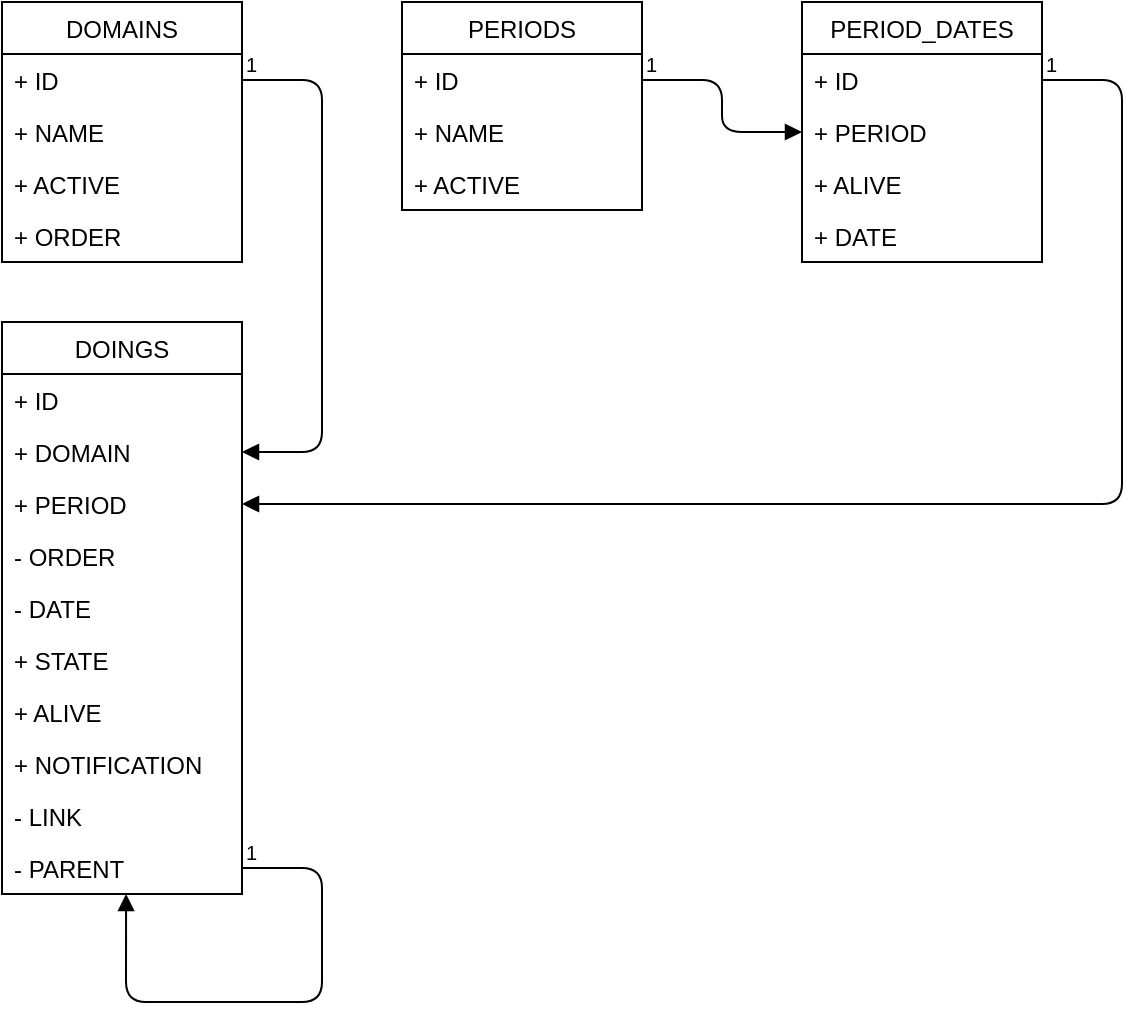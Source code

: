 <mxfile version="12.7.1" type="device"><diagram name="Page-1" id="a7904f86-f2b4-8e86-fa97-74104820619b"><mxGraphModel dx="1422" dy="745" grid="1" gridSize="10" guides="1" tooltips="1" connect="1" arrows="1" fold="1" page="1" pageScale="1" pageWidth="1100" pageHeight="850" background="#ffffff" math="0" shadow="0"><root><mxCell id="0"/><mxCell id="1" parent="0"/><mxCell id="yOLZbFFprLr7ZCZRkOHG-9" value="DOMAINS" style="swimlane;fontStyle=0;childLayout=stackLayout;horizontal=1;startSize=26;fillColor=none;horizontalStack=0;resizeParent=1;resizeParentMax=0;resizeLast=0;collapsible=1;marginBottom=0;" vertex="1" parent="1"><mxGeometry x="40" y="120" width="120" height="130" as="geometry"><mxRectangle x="380" y="300" width="90" height="26" as="alternateBounds"/></mxGeometry></mxCell><mxCell id="yOLZbFFprLr7ZCZRkOHG-10" value="+ ID" style="text;strokeColor=none;fillColor=none;align=left;verticalAlign=top;spacingLeft=4;spacingRight=4;overflow=hidden;rotatable=0;points=[[0,0.5],[1,0.5]];portConstraint=eastwest;" vertex="1" parent="yOLZbFFprLr7ZCZRkOHG-9"><mxGeometry y="26" width="120" height="26" as="geometry"/></mxCell><mxCell id="yOLZbFFprLr7ZCZRkOHG-11" value="+ NAME" style="text;strokeColor=none;fillColor=none;align=left;verticalAlign=top;spacingLeft=4;spacingRight=4;overflow=hidden;rotatable=0;points=[[0,0.5],[1,0.5]];portConstraint=eastwest;" vertex="1" parent="yOLZbFFprLr7ZCZRkOHG-9"><mxGeometry y="52" width="120" height="26" as="geometry"/></mxCell><mxCell id="yOLZbFFprLr7ZCZRkOHG-14" value="+ ACTIVE" style="text;strokeColor=none;fillColor=none;align=left;verticalAlign=top;spacingLeft=4;spacingRight=4;overflow=hidden;rotatable=0;points=[[0,0.5],[1,0.5]];portConstraint=eastwest;" vertex="1" parent="yOLZbFFprLr7ZCZRkOHG-9"><mxGeometry y="78" width="120" height="26" as="geometry"/></mxCell><mxCell id="yOLZbFFprLr7ZCZRkOHG-12" value="+ ORDER" style="text;strokeColor=none;fillColor=none;align=left;verticalAlign=top;spacingLeft=4;spacingRight=4;overflow=hidden;rotatable=0;points=[[0,0.5],[1,0.5]];portConstraint=eastwest;" vertex="1" parent="yOLZbFFprLr7ZCZRkOHG-9"><mxGeometry y="104" width="120" height="26" as="geometry"/></mxCell><mxCell id="yOLZbFFprLr7ZCZRkOHG-15" value="PERIODS" style="swimlane;fontStyle=0;childLayout=stackLayout;horizontal=1;startSize=26;fillColor=none;horizontalStack=0;resizeParent=1;resizeParentMax=0;resizeLast=0;collapsible=1;marginBottom=0;" vertex="1" parent="1"><mxGeometry x="240" y="120" width="120" height="104" as="geometry"><mxRectangle x="380" y="300" width="90" height="26" as="alternateBounds"/></mxGeometry></mxCell><mxCell id="yOLZbFFprLr7ZCZRkOHG-16" value="+ ID" style="text;strokeColor=none;fillColor=none;align=left;verticalAlign=top;spacingLeft=4;spacingRight=4;overflow=hidden;rotatable=0;points=[[0,0.5],[1,0.5]];portConstraint=eastwest;" vertex="1" parent="yOLZbFFprLr7ZCZRkOHG-15"><mxGeometry y="26" width="120" height="26" as="geometry"/></mxCell><mxCell id="yOLZbFFprLr7ZCZRkOHG-17" value="+ NAME" style="text;strokeColor=none;fillColor=none;align=left;verticalAlign=top;spacingLeft=4;spacingRight=4;overflow=hidden;rotatable=0;points=[[0,0.5],[1,0.5]];portConstraint=eastwest;" vertex="1" parent="yOLZbFFprLr7ZCZRkOHG-15"><mxGeometry y="52" width="120" height="26" as="geometry"/></mxCell><mxCell id="yOLZbFFprLr7ZCZRkOHG-18" value="+ ACTIVE" style="text;strokeColor=none;fillColor=none;align=left;verticalAlign=top;spacingLeft=4;spacingRight=4;overflow=hidden;rotatable=0;points=[[0,0.5],[1,0.5]];portConstraint=eastwest;" vertex="1" parent="yOLZbFFprLr7ZCZRkOHG-15"><mxGeometry y="78" width="120" height="26" as="geometry"/></mxCell><mxCell id="yOLZbFFprLr7ZCZRkOHG-20" value="DOINGS" style="swimlane;fontStyle=0;childLayout=stackLayout;horizontal=1;startSize=26;fillColor=none;horizontalStack=0;resizeParent=1;resizeParentMax=0;resizeLast=0;collapsible=1;marginBottom=0;" vertex="1" parent="1"><mxGeometry x="40" y="280" width="120" height="286" as="geometry"><mxRectangle x="380" y="300" width="90" height="26" as="alternateBounds"/></mxGeometry></mxCell><mxCell id="yOLZbFFprLr7ZCZRkOHG-21" value="+ ID" style="text;strokeColor=none;fillColor=none;align=left;verticalAlign=top;spacingLeft=4;spacingRight=4;overflow=hidden;rotatable=0;points=[[0,0.5],[1,0.5]];portConstraint=eastwest;" vertex="1" parent="yOLZbFFprLr7ZCZRkOHG-20"><mxGeometry y="26" width="120" height="26" as="geometry"/></mxCell><mxCell id="yOLZbFFprLr7ZCZRkOHG-22" value="+ DOMAIN" style="text;strokeColor=none;fillColor=none;align=left;verticalAlign=top;spacingLeft=4;spacingRight=4;overflow=hidden;rotatable=0;points=[[0,0.5],[1,0.5]];portConstraint=eastwest;" vertex="1" parent="yOLZbFFprLr7ZCZRkOHG-20"><mxGeometry y="52" width="120" height="26" as="geometry"/></mxCell><mxCell id="yOLZbFFprLr7ZCZRkOHG-23" value="+ PERIOD" style="text;strokeColor=none;fillColor=none;align=left;verticalAlign=top;spacingLeft=4;spacingRight=4;overflow=hidden;rotatable=0;points=[[0,0.5],[1,0.5]];portConstraint=eastwest;" vertex="1" parent="yOLZbFFprLr7ZCZRkOHG-20"><mxGeometry y="78" width="120" height="26" as="geometry"/></mxCell><mxCell id="yOLZbFFprLr7ZCZRkOHG-24" value="- ORDER" style="text;strokeColor=none;fillColor=none;align=left;verticalAlign=top;spacingLeft=4;spacingRight=4;overflow=hidden;rotatable=0;points=[[0,0.5],[1,0.5]];portConstraint=eastwest;" vertex="1" parent="yOLZbFFprLr7ZCZRkOHG-20"><mxGeometry y="104" width="120" height="26" as="geometry"/></mxCell><mxCell id="yOLZbFFprLr7ZCZRkOHG-25" value="- DATE" style="text;strokeColor=none;fillColor=none;align=left;verticalAlign=top;spacingLeft=4;spacingRight=4;overflow=hidden;rotatable=0;points=[[0,0.5],[1,0.5]];portConstraint=eastwest;" vertex="1" parent="yOLZbFFprLr7ZCZRkOHG-20"><mxGeometry y="130" width="120" height="26" as="geometry"/></mxCell><mxCell id="yOLZbFFprLr7ZCZRkOHG-26" value="+ STATE" style="text;strokeColor=none;fillColor=none;align=left;verticalAlign=top;spacingLeft=4;spacingRight=4;overflow=hidden;rotatable=0;points=[[0,0.5],[1,0.5]];portConstraint=eastwest;" vertex="1" parent="yOLZbFFprLr7ZCZRkOHG-20"><mxGeometry y="156" width="120" height="26" as="geometry"/></mxCell><mxCell id="yOLZbFFprLr7ZCZRkOHG-27" value="+ ALIVE" style="text;strokeColor=none;fillColor=none;align=left;verticalAlign=top;spacingLeft=4;spacingRight=4;overflow=hidden;rotatable=0;points=[[0,0.5],[1,0.5]];portConstraint=eastwest;" vertex="1" parent="yOLZbFFprLr7ZCZRkOHG-20"><mxGeometry y="182" width="120" height="26" as="geometry"/></mxCell><mxCell id="yOLZbFFprLr7ZCZRkOHG-32" value="+ NOTIFICATION" style="text;strokeColor=none;fillColor=none;align=left;verticalAlign=top;spacingLeft=4;spacingRight=4;overflow=hidden;rotatable=0;points=[[0,0.5],[1,0.5]];portConstraint=eastwest;" vertex="1" parent="yOLZbFFprLr7ZCZRkOHG-20"><mxGeometry y="208" width="120" height="26" as="geometry"/></mxCell><mxCell id="yOLZbFFprLr7ZCZRkOHG-43" value="- LINK" style="text;strokeColor=none;fillColor=none;align=left;verticalAlign=top;spacingLeft=4;spacingRight=4;overflow=hidden;rotatable=0;points=[[0,0.5],[1,0.5]];portConstraint=eastwest;" vertex="1" parent="yOLZbFFprLr7ZCZRkOHG-20"><mxGeometry y="234" width="120" height="26" as="geometry"/></mxCell><mxCell id="yOLZbFFprLr7ZCZRkOHG-33" value="- PARENT" style="text;strokeColor=none;fillColor=none;align=left;verticalAlign=top;spacingLeft=4;spacingRight=4;overflow=hidden;rotatable=0;points=[[0,0.5],[1,0.5]];portConstraint=eastwest;" vertex="1" parent="yOLZbFFprLr7ZCZRkOHG-20"><mxGeometry y="260" width="120" height="26" as="geometry"/></mxCell><mxCell id="yOLZbFFprLr7ZCZRkOHG-34" value="" style="endArrow=block;endFill=1;html=1;edgeStyle=orthogonalEdgeStyle;align=left;verticalAlign=top;entryX=0.517;entryY=1;entryDx=0;entryDy=0;exitX=1;exitY=0.5;exitDx=0;exitDy=0;entryPerimeter=0;" edge="1" parent="yOLZbFFprLr7ZCZRkOHG-20" source="yOLZbFFprLr7ZCZRkOHG-33" target="yOLZbFFprLr7ZCZRkOHG-33"><mxGeometry x="-1" relative="1" as="geometry"><mxPoint x="330" y="-111" as="sourcePoint"/><mxPoint x="130" y="101" as="targetPoint"/><Array as="points"><mxPoint x="160" y="273"/><mxPoint x="160" y="340"/><mxPoint x="62" y="340"/></Array></mxGeometry></mxCell><mxCell id="yOLZbFFprLr7ZCZRkOHG-35" value="1" style="resizable=0;html=1;align=left;verticalAlign=bottom;labelBackgroundColor=#ffffff;fontSize=10;" connectable="0" vertex="1" parent="yOLZbFFprLr7ZCZRkOHG-34"><mxGeometry x="-1" relative="1" as="geometry"/></mxCell><mxCell id="yOLZbFFprLr7ZCZRkOHG-28" value="" style="endArrow=block;endFill=1;html=1;edgeStyle=orthogonalEdgeStyle;align=left;verticalAlign=top;entryX=1;entryY=0.5;entryDx=0;entryDy=0;exitX=1;exitY=0.5;exitDx=0;exitDy=0;" edge="1" parent="1" source="yOLZbFFprLr7ZCZRkOHG-10" target="yOLZbFFprLr7ZCZRkOHG-22"><mxGeometry x="-1" relative="1" as="geometry"><mxPoint x="300" y="410" as="sourcePoint"/><mxPoint x="460" y="410" as="targetPoint"/><Array as="points"><mxPoint x="200" y="159"/></Array></mxGeometry></mxCell><mxCell id="yOLZbFFprLr7ZCZRkOHG-29" value="1" style="resizable=0;html=1;align=left;verticalAlign=bottom;labelBackgroundColor=#ffffff;fontSize=10;" connectable="0" vertex="1" parent="yOLZbFFprLr7ZCZRkOHG-28"><mxGeometry x="-1" relative="1" as="geometry"/></mxCell><mxCell id="yOLZbFFprLr7ZCZRkOHG-30" value="" style="endArrow=block;endFill=1;html=1;edgeStyle=orthogonalEdgeStyle;align=left;verticalAlign=top;entryX=0;entryY=0.5;entryDx=0;entryDy=0;exitX=1;exitY=0.5;exitDx=0;exitDy=0;" edge="1" parent="1" source="yOLZbFFprLr7ZCZRkOHG-16" target="yOLZbFFprLr7ZCZRkOHG-38"><mxGeometry x="-1" relative="1" as="geometry"><mxPoint x="170" y="169" as="sourcePoint"/><mxPoint x="200" y="415" as="targetPoint"/><Array as="points"><mxPoint x="400" y="159"/><mxPoint x="400" y="185"/></Array></mxGeometry></mxCell><mxCell id="yOLZbFFprLr7ZCZRkOHG-31" value="1" style="resizable=0;html=1;align=left;verticalAlign=bottom;labelBackgroundColor=#ffffff;fontSize=10;" connectable="0" vertex="1" parent="yOLZbFFprLr7ZCZRkOHG-30"><mxGeometry x="-1" relative="1" as="geometry"/></mxCell><mxCell id="yOLZbFFprLr7ZCZRkOHG-36" value="PERIOD_DATES" style="swimlane;fontStyle=0;childLayout=stackLayout;horizontal=1;startSize=26;fillColor=none;horizontalStack=0;resizeParent=1;resizeParentMax=0;resizeLast=0;collapsible=1;marginBottom=0;" vertex="1" parent="1"><mxGeometry x="440" y="120" width="120" height="130" as="geometry"><mxRectangle x="380" y="300" width="90" height="26" as="alternateBounds"/></mxGeometry></mxCell><mxCell id="yOLZbFFprLr7ZCZRkOHG-37" value="+ ID" style="text;strokeColor=none;fillColor=none;align=left;verticalAlign=top;spacingLeft=4;spacingRight=4;overflow=hidden;rotatable=0;points=[[0,0.5],[1,0.5]];portConstraint=eastwest;" vertex="1" parent="yOLZbFFprLr7ZCZRkOHG-36"><mxGeometry y="26" width="120" height="26" as="geometry"/></mxCell><mxCell id="yOLZbFFprLr7ZCZRkOHG-38" value="+ PERIOD" style="text;strokeColor=none;fillColor=none;align=left;verticalAlign=top;spacingLeft=4;spacingRight=4;overflow=hidden;rotatable=0;points=[[0,0.5],[1,0.5]];portConstraint=eastwest;" vertex="1" parent="yOLZbFFprLr7ZCZRkOHG-36"><mxGeometry y="52" width="120" height="26" as="geometry"/></mxCell><mxCell id="yOLZbFFprLr7ZCZRkOHG-39" value="+ ALIVE" style="text;strokeColor=none;fillColor=none;align=left;verticalAlign=top;spacingLeft=4;spacingRight=4;overflow=hidden;rotatable=0;points=[[0,0.5],[1,0.5]];portConstraint=eastwest;" vertex="1" parent="yOLZbFFprLr7ZCZRkOHG-36"><mxGeometry y="78" width="120" height="26" as="geometry"/></mxCell><mxCell id="yOLZbFFprLr7ZCZRkOHG-42" value="+ DATE" style="text;strokeColor=none;fillColor=none;align=left;verticalAlign=top;spacingLeft=4;spacingRight=4;overflow=hidden;rotatable=0;points=[[0,0.5],[1,0.5]];portConstraint=eastwest;" vertex="1" parent="yOLZbFFprLr7ZCZRkOHG-36"><mxGeometry y="104" width="120" height="26" as="geometry"/></mxCell><mxCell id="yOLZbFFprLr7ZCZRkOHG-40" value="" style="endArrow=block;endFill=1;html=1;edgeStyle=orthogonalEdgeStyle;align=left;verticalAlign=top;entryX=1;entryY=0.5;entryDx=0;entryDy=0;exitX=1;exitY=0.5;exitDx=0;exitDy=0;" edge="1" parent="1" source="yOLZbFFprLr7ZCZRkOHG-37" target="yOLZbFFprLr7ZCZRkOHG-23"><mxGeometry x="-1" relative="1" as="geometry"><mxPoint x="170" y="169" as="sourcePoint"/><mxPoint x="170" y="355" as="targetPoint"/><Array as="points"><mxPoint x="600" y="159"/><mxPoint x="600" y="371"/></Array></mxGeometry></mxCell><mxCell id="yOLZbFFprLr7ZCZRkOHG-41" value="1" style="resizable=0;html=1;align=left;verticalAlign=bottom;labelBackgroundColor=#ffffff;fontSize=10;" connectable="0" vertex="1" parent="yOLZbFFprLr7ZCZRkOHG-40"><mxGeometry x="-1" relative="1" as="geometry"/></mxCell></root></mxGraphModel></diagram></mxfile>